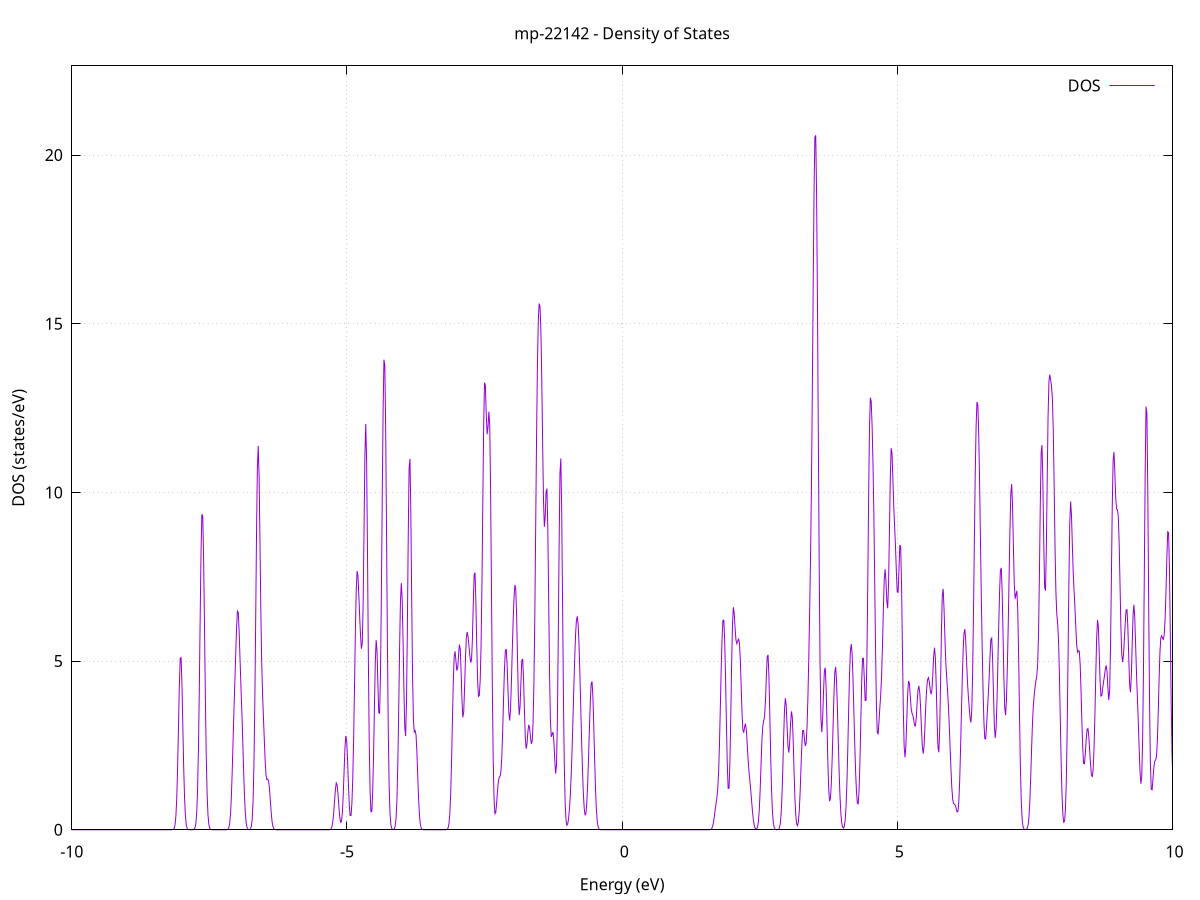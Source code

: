 set title 'mp-22142 - Density of States'
set xlabel 'Energy (eV)'
set ylabel 'DOS (states/eV)'
set grid
set xrange [-10:10]
set yrange [0:22.643]
set xzeroaxis lt -1
set terminal png size 800,600
set output 'mp-22142_dos_gnuplot.png'
plot '-' using 1:2 with lines title 'DOS'
-16.017200 0.000000
-16.001500 0.000000
-15.985700 0.000000
-15.970000 0.000000
-15.954200 0.000000
-15.938500 0.000000
-15.922700 0.000000
-15.907000 0.000000
-15.891200 0.000000
-15.875500 0.000000
-15.859700 0.000000
-15.843900 0.000000
-15.828200 0.000000
-15.812400 0.000000
-15.796700 0.000000
-15.780900 0.000000
-15.765200 0.000000
-15.749400 0.000000
-15.733700 0.000000
-15.717900 0.000000
-15.702200 0.000000
-15.686400 0.000000
-15.670700 0.000000
-15.654900 0.000000
-15.639100 0.000000
-15.623400 0.000000
-15.607600 0.000000
-15.591900 0.000000
-15.576100 0.000000
-15.560400 0.000000
-15.544600 0.000000
-15.528900 0.000000
-15.513100 0.000000
-15.497400 0.000000
-15.481600 0.000000
-15.465900 0.000000
-15.450100 0.000000
-15.434400 0.000000
-15.418600 0.000000
-15.402800 0.000000
-15.387100 0.000000
-15.371300 0.000000
-15.355600 0.000000
-15.339800 0.000000
-15.324100 0.000000
-15.308300 0.000000
-15.292600 0.000000
-15.276800 0.000000
-15.261100 0.000000
-15.245300 0.000000
-15.229600 0.000000
-15.213800 0.000000
-15.198000 0.000000
-15.182300 0.000000
-15.166500 0.000000
-15.150800 0.000000
-15.135000 0.000000
-15.119300 0.000000
-15.103500 0.000000
-15.087800 0.000000
-15.072000 0.000000
-15.056300 0.000000
-15.040500 0.000000
-15.024800 0.000000
-15.009000 0.000000
-14.993200 0.000000
-14.977500 0.000000
-14.961700 0.000000
-14.946000 0.000000
-14.930200 0.000000
-14.914500 0.000000
-14.898700 0.000000
-14.883000 0.000000
-14.867200 0.000000
-14.851500 0.000000
-14.835700 0.000000
-14.820000 0.000000
-14.804200 0.000000
-14.788400 0.000000
-14.772700 0.000000
-14.756900 0.000000
-14.741200 0.000000
-14.725400 0.000300
-14.709700 0.001600
-14.693900 0.007800
-14.678200 0.031800
-14.662400 0.108400
-14.646700 0.309100
-14.630900 0.742100
-14.615200 1.504800
-14.599400 2.587600
-14.583700 3.785100
-14.567900 4.722500
-14.552100 5.034300
-14.536400 4.589900
-14.520600 3.584400
-14.504900 2.423000
-14.489100 1.515500
-14.473400 1.158300
-14.457600 1.549800
-14.441900 2.814900
-14.426100 4.899300
-14.410400 7.382700
-14.394600 9.461300
-14.378900 10.287700
-14.363100 9.490100
-14.347300 7.426400
-14.331600 4.928200
-14.315800 2.771400
-14.300100 1.319300
-14.284300 0.530900
-14.268600 0.180300
-14.252800 0.051600
-14.237100 0.012400
-14.221300 0.002500
-14.205600 0.000400
-14.189800 0.000100
-14.174100 0.000000
-14.158300 0.000000
-14.142500 0.000000
-14.126800 0.000000
-14.111000 0.000000
-14.095300 0.000000
-14.079500 0.000000
-14.063800 0.000400
-14.048000 0.002300
-14.032300 0.012500
-14.016500 0.055600
-14.000800 0.204700
-13.985000 0.625400
-13.969300 1.588300
-13.953500 3.354400
-13.937700 5.895000
-13.922000 8.624200
-13.906200 10.506600
-13.890500 10.660700
-13.874700 9.009300
-13.859000 6.340400
-13.843200 3.714800
-13.827500 1.811200
-13.811700 0.734500
-13.796000 0.247600
-13.780200 0.069300
-13.764500 0.016100
-13.748700 0.003100
-13.733000 0.000500
-13.717200 0.000100
-13.701400 0.000000
-13.685700 0.000000
-13.669900 0.000000
-13.654200 0.000000
-13.638400 0.000000
-13.622700 0.000000
-13.606900 0.000000
-13.591200 0.000000
-13.575400 0.000000
-13.559700 0.000000
-13.543900 0.000000
-13.528200 0.000000
-13.512400 0.000000
-13.496600 0.000000
-13.480900 0.000000
-13.465100 0.000000
-13.449400 0.000300
-13.433600 0.001900
-13.417900 0.010800
-13.402100 0.050700
-13.386400 0.195900
-13.370600 0.622900
-13.354900 1.630500
-13.339100 3.513700
-13.323400 6.233600
-13.307600 9.105000
-13.291800 10.949200
-13.276100 10.840900
-13.260300 8.837300
-13.244600 5.931200
-13.228800 3.277400
-13.213100 1.490900
-13.197300 0.558300
-13.181600 0.172100
-13.165800 0.043700
-13.150100 0.009100
-13.134300 0.001700
-13.118600 0.001300
-13.102800 0.005900
-13.087000 0.026000
-13.071300 0.094900
-13.055500 0.288900
-13.039800 0.734100
-13.024000 1.557800
-13.008300 2.763900
-12.992500 4.102800
-12.976800 5.098500
-12.961000 5.305000
-12.945300 4.621600
-12.929500 3.369800
-12.913800 2.055200
-12.898000 1.047600
-12.882300 0.445800
-12.866500 0.158200
-12.850700 0.046800
-12.835000 0.011900
-12.819200 0.004900
-12.803500 0.014600
-12.787700 0.065100
-12.772000 0.246800
-12.756200 0.777300
-12.740500 2.045800
-12.724700 4.541200
-12.709000 8.617300
-12.693200 14.225300
-12.677500 20.813600
-12.661700 27.386300
-12.645900 32.577900
-12.630200 34.883600
-12.614400 33.294000
-12.598700 28.029400
-12.582900 20.627600
-12.567200 13.166300
-12.551400 7.233700
-12.535700 3.394600
-12.519900 1.350400
-12.504200 0.452200
-12.488400 0.126700
-12.472700 0.029600
-12.456900 0.005700
-12.441100 0.000900
-12.425400 0.000100
-12.409600 0.000000
-12.393900 0.000000
-12.378100 0.000000
-12.362400 0.000000
-12.346600 0.000000
-12.330900 0.000000
-12.315100 0.000000
-12.299400 0.000000
-12.283600 0.000000
-12.267900 0.000000
-12.252100 0.000000
-12.236400 0.000000
-12.220600 0.000000
-12.204800 0.000000
-12.189100 0.000000
-12.173300 0.000000
-12.157600 0.000000
-12.141800 0.000000
-12.126100 0.000000
-12.110300 0.000000
-12.094600 0.000000
-12.078800 0.000000
-12.063100 0.000000
-12.047300 0.000000
-12.031600 0.000000
-12.015800 0.000000
-12.000000 0.000000
-11.984300 0.000000
-11.968500 0.000000
-11.952800 0.000000
-11.937000 0.000000
-11.921300 0.000000
-11.905500 0.000000
-11.889800 0.000000
-11.874000 0.000000
-11.858300 0.000000
-11.842500 0.000000
-11.826800 0.000000
-11.811000 0.000000
-11.795200 0.000000
-11.779500 0.000000
-11.763700 0.000000
-11.748000 0.000000
-11.732200 0.000000
-11.716500 0.000000
-11.700700 0.000000
-11.685000 0.000000
-11.669200 0.000000
-11.653500 0.000000
-11.637700 0.000000
-11.622000 0.000000
-11.606200 0.000000
-11.590400 0.000000
-11.574700 0.000000
-11.558900 0.000000
-11.543200 0.000000
-11.527400 0.000000
-11.511700 0.000000
-11.495900 0.000000
-11.480200 0.000000
-11.464400 0.000000
-11.448700 0.000000
-11.432900 0.000000
-11.417200 0.000000
-11.401400 0.000000
-11.385700 0.000000
-11.369900 0.000000
-11.354100 0.000000
-11.338400 0.000000
-11.322600 0.000000
-11.306900 0.000000
-11.291100 0.000000
-11.275400 0.000000
-11.259600 0.000000
-11.243900 0.000000
-11.228100 0.000000
-11.212400 0.000000
-11.196600 0.000000
-11.180900 0.000000
-11.165100 0.000000
-11.149300 0.000000
-11.133600 0.000000
-11.117800 0.000000
-11.102100 0.000000
-11.086300 0.000000
-11.070600 0.000000
-11.054800 0.000000
-11.039100 0.000000
-11.023300 0.000000
-11.007600 0.000000
-10.991800 0.000000
-10.976100 0.000000
-10.960300 0.000000
-10.944500 0.000000
-10.928800 0.000000
-10.913000 0.000000
-10.897300 0.000000
-10.881500 0.000000
-10.865800 0.000000
-10.850000 0.000000
-10.834300 0.000000
-10.818500 0.000000
-10.802800 0.000000
-10.787000 0.000000
-10.771300 0.000000
-10.755500 0.000000
-10.739700 0.000000
-10.724000 0.000000
-10.708200 0.000000
-10.692500 0.000000
-10.676700 0.000000
-10.661000 0.000000
-10.645200 0.000000
-10.629500 0.000000
-10.613700 0.000000
-10.598000 0.000000
-10.582200 0.000000
-10.566500 0.000000
-10.550700 0.000000
-10.535000 0.000000
-10.519200 0.000000
-10.503400 0.000000
-10.487700 0.000000
-10.471900 0.000000
-10.456200 0.000000
-10.440400 0.000000
-10.424700 0.000000
-10.408900 0.000000
-10.393200 0.000000
-10.377400 0.000000
-10.361700 0.000000
-10.345900 0.000000
-10.330200 0.000000
-10.314400 0.000000
-10.298600 0.000000
-10.282900 0.000000
-10.267100 0.000000
-10.251400 0.000000
-10.235600 0.000000
-10.219900 0.000000
-10.204100 0.000000
-10.188400 0.000000
-10.172600 0.000000
-10.156900 0.000000
-10.141100 0.000000
-10.125400 0.000000
-10.109600 0.000000
-10.093800 0.000000
-10.078100 0.000000
-10.062300 0.000000
-10.046600 0.000000
-10.030800 0.000000
-10.015100 0.000000
-9.999300 0.000000
-9.983600 0.000000
-9.967800 0.000000
-9.952100 0.000000
-9.936300 0.000000
-9.920600 0.000000
-9.904800 0.000000
-9.889000 0.000000
-9.873300 0.000000
-9.857500 0.000000
-9.841800 0.000000
-9.826000 0.000000
-9.810300 0.000000
-9.794500 0.000000
-9.778800 0.000000
-9.763000 0.000000
-9.747300 0.000000
-9.731500 0.000000
-9.715800 0.000000
-9.700000 0.000000
-9.684300 0.000000
-9.668500 0.000000
-9.652700 0.000000
-9.637000 0.000000
-9.621200 0.000000
-9.605500 0.000000
-9.589700 0.000000
-9.574000 0.000000
-9.558200 0.000000
-9.542500 0.000000
-9.526700 0.000000
-9.511000 0.000000
-9.495200 0.000000
-9.479500 0.000000
-9.463700 0.000000
-9.447900 0.000000
-9.432200 0.000000
-9.416400 0.000000
-9.400700 0.000000
-9.384900 0.000000
-9.369200 0.000000
-9.353400 0.000000
-9.337700 0.000000
-9.321900 0.000000
-9.306200 0.000000
-9.290400 0.000000
-9.274700 0.000000
-9.258900 0.000000
-9.243100 0.000000
-9.227400 0.000000
-9.211600 0.000000
-9.195900 0.000000
-9.180100 0.000000
-9.164400 0.000000
-9.148600 0.000000
-9.132900 0.000000
-9.117100 0.000000
-9.101400 0.000000
-9.085600 0.000000
-9.069900 0.000000
-9.054100 0.000000
-9.038300 0.000000
-9.022600 0.000000
-9.006800 0.000000
-8.991100 0.000000
-8.975300 0.000000
-8.959600 0.000000
-8.943800 0.000000
-8.928100 0.000000
-8.912300 0.000000
-8.896600 0.000000
-8.880800 0.000000
-8.865100 0.000000
-8.849300 0.000000
-8.833600 0.000000
-8.817800 0.000000
-8.802000 0.000000
-8.786300 0.000000
-8.770500 0.000000
-8.754800 0.000000
-8.739000 0.000000
-8.723300 0.000000
-8.707500 0.000000
-8.691800 0.000000
-8.676000 0.000000
-8.660300 0.000000
-8.644500 0.000000
-8.628800 0.000000
-8.613000 0.000000
-8.597200 0.000000
-8.581500 0.000000
-8.565700 0.000000
-8.550000 0.000000
-8.534200 0.000000
-8.518500 0.000000
-8.502700 0.000000
-8.487000 0.000000
-8.471200 0.000000
-8.455500 0.000000
-8.439700 0.000000
-8.424000 0.000000
-8.408200 0.000000
-8.392400 0.000000
-8.376700 0.000000
-8.360900 0.000000
-8.345200 0.000000
-8.329400 0.000000
-8.313700 0.000000
-8.297900 0.000000
-8.282200 0.000000
-8.266400 0.000000
-8.250700 0.000000
-8.234900 0.000000
-8.219200 0.000000
-8.203400 0.000100
-8.187600 0.000400
-8.171900 0.002100
-8.156100 0.010300
-8.140400 0.041600
-8.124600 0.139700
-8.108900 0.392100
-8.093100 0.922900
-8.077400 1.826100
-8.061600 3.043300
-8.045900 4.279000
-8.030100 5.082500
-8.014400 5.103200
-7.998600 4.331800
-7.982900 3.106700
-7.967100 1.880400
-7.951300 0.958900
-7.935600 0.411200
-7.919800 0.147900
-7.904100 0.044500
-7.888300 0.011200
-7.872600 0.002300
-7.856800 0.000400
-7.841100 0.000100
-7.825300 0.000100
-7.809600 0.000600
-7.793800 0.003100
-7.778100 0.013900
-7.762300 0.053600
-7.746500 0.174800
-7.730800 0.484500
-7.715000 1.148500
-7.699300 2.337100
-7.683500 4.098900
-7.667800 6.217300
-7.652000 8.179400
-7.636300 9.352500
-7.620500 9.305000
-7.604800 8.056500
-7.589000 6.065000
-7.573300 3.962600
-7.557500 2.240900
-7.541700 1.093300
-7.526000 0.458300
-7.510200 0.164400
-7.494500 0.050200
-7.478700 0.013000
-7.463000 0.002800
-7.447200 0.000500
-7.431500 0.000100
-7.415700 0.000000
-7.400000 0.000000
-7.384200 0.000000
-7.368500 0.000000
-7.352700 0.000000
-7.336900 0.000000
-7.321200 0.000000
-7.305400 0.000000
-7.289700 0.000000
-7.273900 0.000000
-7.258200 0.000000
-7.242400 0.000000
-7.226700 0.000000
-7.210900 0.000100
-7.195200 0.000600
-7.179400 0.003200
-7.163700 0.014900
-7.147900 0.056600
-7.132200 0.176900
-7.116400 0.456500
-7.100600 0.975700
-7.084900 1.743300
-7.069100 2.651000
-7.053400 3.545600
-7.037600 4.373300
-7.021900 5.192400
-7.006100 5.977100
-6.990400 6.482700
-6.974600 6.437900
-6.958900 5.862300
-6.943100 5.062500
-6.927400 4.298200
-6.911600 3.569600
-6.895800 2.762800
-6.880100 1.888300
-6.864300 1.099100
-6.848600 0.534600
-6.832800 0.215400
-6.817100 0.071600
-6.801300 0.019800
-6.785600 0.005500
-6.769800 0.006700
-6.754100 0.026000
-6.738300 0.096700
-6.722600 0.305400
-6.706800 0.819100
-6.691000 1.870600
-6.675300 3.647900
-6.659500 6.090300
-6.643800 8.722200
-6.628000 10.733100
-6.612300 11.378800
-6.596500 10.472200
-6.580800 8.547800
-6.565000 6.499500
-6.549300 4.969700
-6.533500 4.022400
-6.517800 3.340400
-6.502000 2.667600
-6.486200 2.034100
-6.470500 1.617600
-6.454700 1.484600
-6.439000 1.497900
-6.423200 1.443200
-6.407500 1.209600
-6.391700 0.849300
-6.376000 0.493300
-6.360200 0.236100
-6.344500 0.093000
-6.328700 0.030100
-6.313000 0.008000
-6.297200 0.001800
-6.281500 0.000300
-6.265700 0.000000
-6.249900 0.000000
-6.234200 0.000000
-6.218400 0.000000
-6.202700 0.000000
-6.186900 0.000000
-6.171200 0.000000
-6.155400 0.000000
-6.139700 0.000000
-6.123900 0.000000
-6.108200 0.000000
-6.092400 0.000000
-6.076700 0.000000
-6.060900 0.000000
-6.045100 0.000000
-6.029400 0.000000
-6.013600 0.000000
-5.997900 0.000000
-5.982100 0.000000
-5.966400 0.000000
-5.950600 0.000000
-5.934900 0.000000
-5.919100 0.000000
-5.903400 0.000000
-5.887600 0.000000
-5.871900 0.000000
-5.856100 0.000000
-5.840300 0.000000
-5.824600 0.000000
-5.808800 0.000000
-5.793100 0.000000
-5.777300 0.000000
-5.761600 0.000000
-5.745800 0.000000
-5.730100 0.000000
-5.714300 0.000000
-5.698600 0.000000
-5.682800 0.000000
-5.667100 0.000000
-5.651300 0.000000
-5.635500 0.000000
-5.619800 0.000000
-5.604000 0.000000
-5.588300 0.000000
-5.572500 0.000000
-5.556800 0.000000
-5.541000 0.000000
-5.525300 0.000000
-5.509500 0.000000
-5.493800 0.000000
-5.478000 0.000000
-5.462300 0.000000
-5.446500 0.000000
-5.430800 0.000000
-5.415000 0.000000
-5.399200 0.000000
-5.383500 0.000000
-5.367700 0.000000
-5.352000 0.000000
-5.336200 0.000300
-5.320500 0.001700
-5.304700 0.007800
-5.289000 0.029400
-5.273200 0.091000
-5.257500 0.231900
-5.241700 0.486200
-5.226000 0.838300
-5.210200 1.189100
-5.194400 1.387500
-5.178700 1.331800
-5.162900 1.052100
-5.147200 0.686500
-5.131400 0.381500
-5.115700 0.222500
-5.099900 0.248900
-5.084200 0.499400
-5.068400 1.005900
-5.052700 1.712500
-5.036900 2.406000
-5.021200 2.781700
-5.005400 2.646000
-4.989600 2.071900
-4.973900 1.341400
-4.958100 0.740800
-4.942400 0.421900
-4.926600 0.423700
-4.910900 0.767200
-4.895100 1.501600
-4.879400 2.664300
-4.863600 4.184400
-4.847900 5.797000
-4.832100 7.078100
-4.816400 7.667200
-4.800600 7.531700
-4.784800 6.972100
-4.769100 6.326200
-4.753300 5.749200
-4.737600 5.366700
-4.721800 5.536100
-4.706100 6.706700
-4.690300 8.847300
-4.674600 11.065200
-4.658800 12.027200
-4.643100 10.962000
-4.627300 8.274000
-4.611600 5.151400
-4.595800 2.648600
-4.580100 1.153600
-4.564300 0.532300
-4.548500 0.546400
-4.532800 1.098800
-4.517000 2.177000
-4.501300 3.619200
-4.485500 4.963800
-4.469800 5.621300
-4.454000 5.308000
-4.438300 4.339400
-4.422500 3.473000
-4.406800 3.451100
-4.391000 4.635200
-4.375300 6.908300
-4.359500 9.752700
-4.343700 12.382600
-4.328000 13.933700
-4.312200 13.769100
-4.296500 11.826000
-4.280700 8.731400
-4.265000 5.486000
-4.249200 2.908800
-4.233500 1.293100
-4.217700 0.479600
-4.202000 0.147900
-4.186200 0.038000
-4.170500 0.009100
-4.154700 0.007700
-4.138900 0.029400
-4.123200 0.111500
-4.107400 0.351000
-4.091700 0.913000
-4.075900 1.968300
-4.060200 3.531600
-4.044400 5.307300
-4.028700 6.739600
-4.012900 7.312900
-3.997200 6.865300
-3.981400 5.652100
-3.965700 4.183600
-3.949900 3.043300
-3.934100 2.776900
-3.918400 3.761600
-3.902600 5.960000
-3.886900 8.681300
-3.871100 10.711400
-3.855400 10.993400
-3.839600 9.399600
-3.823900 6.835500
-3.808100 4.538800
-3.792400 3.246600
-3.776600 2.899700
-3.760900 2.937800
-3.745100 2.807100
-3.729400 2.301700
-3.713600 1.570800
-3.697800 0.884500
-3.682100 0.410000
-3.666300 0.156400
-3.650600 0.049100
-3.634800 0.012700
-3.619100 0.002700
-3.603300 0.000500
-3.587600 0.000100
-3.571800 0.000000
-3.556100 0.000000
-3.540300 0.000000
-3.524600 0.000000
-3.508800 0.000000
-3.493000 0.000000
-3.477300 0.000000
-3.461500 0.000000
-3.445800 0.000000
-3.430000 0.000000
-3.414300 0.000000
-3.398500 0.000000
-3.382800 0.000000
-3.367000 0.000000
-3.351300 0.000000
-3.335500 0.000000
-3.319800 0.000000
-3.304000 0.000000
-3.288200 0.000000
-3.272500 0.000000
-3.256700 0.000000
-3.241000 0.000000
-3.225200 0.000100
-3.209500 0.000500
-3.193700 0.003100
-3.178000 0.014400
-3.162200 0.056200
-3.146500 0.181100
-3.130700 0.485800
-3.115000 1.088300
-3.099200 2.047000
-3.083500 3.253800
-3.067700 4.406300
-3.051900 5.143700
-3.036200 5.289100
-3.020400 5.009300
-3.004700 4.722900
-2.988900 4.779400
-2.973200 5.161400
-2.957400 5.489900
-2.941700 5.355200
-2.925900 4.686200
-2.910200 3.837600
-2.894400 3.332600
-2.878700 3.487600
-2.862900 4.205800
-2.847100 5.076700
-2.831400 5.682100
-2.815600 5.861500
-2.799900 5.727800
-2.784100 5.466200
-2.768400 5.178000
-2.752600 4.957600
-2.736900 5.033200
-2.721100 5.641000
-2.705400 6.670100
-2.689600 7.544100
-2.673900 7.624800
-2.658100 6.779600
-2.642300 5.496400
-2.626600 4.440100
-2.610800 3.951700
-2.595100 3.982800
-2.579300 4.435000
-2.563600 5.446000
-2.547800 7.238800
-2.532100 9.662000
-2.516300 11.973800
-2.500600 13.254000
-2.484800 13.163300
-2.469100 12.303600
-2.453300 11.723200
-2.437500 11.936600
-2.421800 12.392900
-2.406000 11.978700
-2.390300 10.088200
-2.374500 7.162400
-2.358800 4.230600
-2.343000 2.083000
-2.327300 0.904600
-2.311500 0.477600
-2.295800 0.515800
-2.280000 0.803800
-2.264300 1.166100
-2.248500 1.443600
-2.232800 1.558900
-2.217000 1.592300
-2.201200 1.746600
-2.185500 2.200800
-2.169700 2.975800
-2.154000 3.916700
-2.138200 4.773800
-2.122500 5.305400
-2.106700 5.356200
-2.091000 4.919100
-2.075200 4.180900
-2.059500 3.497300
-2.043700 3.239300
-2.028000 3.575200
-2.012200 4.372400
-1.996400 5.326500
-1.980700 6.193400
-1.964900 6.869100
-1.949200 7.253800
-1.933400 7.140500
-1.917700 6.373200
-1.901900 5.130500
-1.886200 3.952700
-1.870400 3.401200
-1.854700 3.654500
-1.838900 4.389200
-1.823200 5.015600
-1.807400 5.067800
-1.791600 4.472700
-1.775900 3.541500
-1.760100 2.739400
-1.744400 2.401200
-1.728600 2.547400
-1.712900 2.901000
-1.697100 3.110800
-1.681400 3.020000
-1.665600 2.748800
-1.649900 2.546300
-1.634100 2.627600
-1.618400 3.173300
-1.602600 4.380700
-1.586800 6.364200
-1.571100 8.946800
-1.555300 11.611700
-1.539600 13.760800
-1.523800 15.072400
-1.508100 15.599000
-1.492300 15.509800
-1.476600 14.806600
-1.460800 13.404500
-1.445100 11.509000
-1.429300 9.784600
-1.413600 8.980800
-1.397800 9.281500
-1.382100 10.016600
-1.366300 10.111300
-1.350500 8.940800
-1.334800 6.810100
-1.319000 4.639600
-1.303300 3.226400
-1.287500 2.753000
-1.271800 2.831100
-1.256000 2.895700
-1.240300 2.615500
-1.224500 2.072400
-1.208800 1.668900
-1.193000 1.910500
-1.177300 3.190100
-1.161500 5.538300
-1.145700 8.372300
-1.130000 10.554800
-1.114200 11.005100
-1.098500 9.477500
-1.082700 6.741100
-1.067000 3.960900
-1.051200 1.923900
-1.035500 0.777100
-1.019700 0.277200
-1.004000 0.134400
-0.988200 0.176600
-0.972500 0.344700
-0.956700 0.633800
-0.940900 1.056800
-0.925200 1.635700
-0.909400 2.386100
-0.893700 3.277300
-0.877900 4.214300
-0.862200 5.078800
-0.846400 5.773100
-0.830700 6.214600
-0.814900 6.326900
-0.799200 6.073400
-0.783400 5.482900
-0.767700 4.633900
-0.751900 3.638600
-0.736100 2.633900
-0.720400 1.749400
-0.704600 1.069100
-0.688900 0.626000
-0.673100 0.429700
-0.657400 0.490000
-0.641600 0.815400
-0.625900 1.390900
-0.610100 2.158500
-0.594400 3.012700
-0.578600 3.800400
-0.562900 4.324600
-0.547100 4.396100
-0.531400 3.942000
-0.515600 3.083500
-0.499800 2.085600
-0.484100 1.211000
-0.468300 0.599800
-0.452600 0.251800
-0.436800 0.089100
-0.421100 0.026400
-0.405300 0.006500
-0.389600 0.001300
-0.373800 0.000200
-0.358100 0.000000
-0.342300 0.000000
-0.326600 0.000000
-0.310800 0.000000
-0.295000 0.000000
-0.279300 0.000000
-0.263500 0.000000
-0.247800 0.000000
-0.232000 0.000000
-0.216300 0.000000
-0.200500 0.000000
-0.184800 0.000000
-0.169000 0.000000
-0.153300 0.000000
-0.137500 0.000000
-0.121800 0.000000
-0.106000 0.000000
-0.090200 0.000000
-0.074500 0.000000
-0.058700 0.000000
-0.043000 0.000000
-0.027200 0.000000
-0.011500 0.000000
0.004300 0.000000
0.020000 0.000000
0.035800 0.000000
0.051500 0.000000
0.067300 0.000000
0.083000 0.000000
0.098800 0.000000
0.114600 0.000000
0.130300 0.000000
0.146100 0.000000
0.161800 0.000000
0.177600 0.000000
0.193300 0.000000
0.209100 0.000000
0.224800 0.000000
0.240600 0.000000
0.256300 0.000000
0.272100 0.000000
0.287800 0.000000
0.303600 0.000000
0.319300 0.000000
0.335100 0.000000
0.350900 0.000000
0.366600 0.000000
0.382400 0.000000
0.398100 0.000000
0.413900 0.000000
0.429600 0.000000
0.445400 0.000000
0.461100 0.000000
0.476900 0.000000
0.492600 0.000000
0.508400 0.000000
0.524100 0.000000
0.539900 0.000000
0.555700 0.000000
0.571400 0.000000
0.587200 0.000000
0.602900 0.000000
0.618700 0.000000
0.634400 0.000000
0.650200 0.000000
0.665900 0.000000
0.681700 0.000000
0.697400 0.000000
0.713200 0.000000
0.728900 0.000000
0.744700 0.000000
0.760500 0.000000
0.776200 0.000000
0.792000 0.000000
0.807700 0.000000
0.823500 0.000000
0.839200 0.000000
0.855000 0.000000
0.870700 0.000000
0.886500 0.000000
0.902200 0.000000
0.918000 0.000000
0.933700 0.000000
0.949500 0.000000
0.965300 0.000000
0.981000 0.000000
0.996800 0.000000
1.012500 0.000000
1.028300 0.000000
1.044000 0.000000
1.059800 0.000000
1.075500 0.000000
1.091300 0.000000
1.107000 0.000000
1.122800 0.000000
1.138500 0.000000
1.154300 0.000000
1.170000 0.000000
1.185800 0.000000
1.201600 0.000000
1.217300 0.000000
1.233100 0.000000
1.248800 0.000000
1.264600 0.000000
1.280300 0.000000
1.296100 0.000000
1.311800 0.000000
1.327600 0.000000
1.343300 0.000000
1.359100 0.000000
1.374800 0.000000
1.390600 0.000000
1.406400 0.000000
1.422100 0.000000
1.437900 0.000000
1.453600 0.000000
1.469400 0.000000
1.485100 0.000000
1.500900 0.000000
1.516600 0.000000
1.532400 0.000000
1.548100 0.000000
1.563900 0.000100
1.579600 0.000600
1.595400 0.002800
1.611200 0.011000
1.626900 0.035700
1.642700 0.095300
1.658400 0.209800
1.674200 0.382700
1.689900 0.585200
1.705700 0.774600
1.721400 0.952900
1.737200 1.216700
1.752900 1.721900
1.768700 2.561200
1.784400 3.658100
1.800200 4.786500
1.816000 5.697400
1.831700 6.212200
1.847500 6.210100
1.863200 5.617700
1.879000 4.498600
1.894700 3.132300
1.910500 1.925800
1.926200 1.227700
1.942000 1.232700
1.957700 1.984300
1.973500 3.338500
1.989200 4.896400
2.005000 6.106700
2.020700 6.595400
2.036500 6.422800
2.052300 5.975400
2.068000 5.624900
2.083800 5.516600
2.099500 5.589000
2.115300 5.665900
2.131000 5.534000
2.146800 5.050900
2.162500 4.269500
2.178300 3.461200
2.194000 2.954400
2.209800 2.880100
2.225500 3.055700
2.241300 3.144700
2.257100 2.947200
2.272800 2.529000
2.288600 2.087000
2.304300 1.740000
2.320100 1.464800
2.335800 1.184600
2.351600 0.870200
2.367300 0.558900
2.383100 0.306900
2.398800 0.142400
2.414600 0.056300
2.430300 0.024100
2.446100 0.031600
2.461900 0.094700
2.477600 0.269100
2.493400 0.635600
2.509100 1.238000
2.524900 1.994300
2.540600 2.682200
2.556400 3.087500
2.572100 3.222400
2.587900 3.363600
2.603600 3.798800
2.619400 4.508000
2.635100 5.117000
2.650900 5.187800
2.666700 4.560300
2.682400 3.443000
2.698200 2.226200
2.713900 1.230100
2.729700 0.578900
2.745400 0.231000
2.761200 0.077700
2.776900 0.022000
2.792700 0.005200
2.808400 0.001500
2.824200 0.002800
2.839900 0.012600
2.855700 0.049500
2.871400 0.160400
2.887200 0.430300
2.903000 0.957300
2.918700 1.771800
2.934500 2.738900
2.950200 3.554700
2.966000 3.901500
2.981700 3.669800
2.997500 3.060300
3.013200 2.477300
3.029000 2.288100
3.044700 2.593900
3.060500 3.149200
3.076200 3.509300
3.092000 3.340300
3.107800 2.650700
3.123500 1.740400
3.139300 0.943900
3.155000 0.426000
3.170800 0.175600
3.186500 0.121100
3.202300 0.232800
3.218000 0.545600
3.233800 1.099600
3.249500 1.835100
3.265300 2.539300
3.281000 2.945600
3.296800 2.943300
3.312600 2.688200
3.328300 2.484700
3.344100 2.576900
3.359800 3.061700
3.375600 3.929900
3.391300 5.103600
3.407100 6.477500
3.422800 8.054000
3.438600 10.050100
3.454300 12.702200
3.470100 15.844700
3.485800 18.756800
3.501600 20.531400
3.517400 20.584100
3.533100 18.840700
3.548900 15.651900
3.564600 11.697500
3.580400 7.857900
3.596100 4.926000
3.611900 3.297500
3.627600 2.892200
3.643400 3.321700
3.659100 4.092600
3.674900 4.716100
3.690600 4.800800
3.706400 4.207000
3.722100 3.137300
3.737900 2.009800
3.753700 1.194000
3.769400 0.845100
3.785200 0.936000
3.800900 1.383200
3.816700 2.118200
3.832400 3.052500
3.848200 3.997200
3.863900 4.668700
3.879700 4.827800
3.895400 4.427600
3.911200 3.621300
3.926900 2.648500
3.942700 1.723400
3.958500 0.985500
3.974200 0.487700
3.990000 0.206900
4.005700 0.079700
4.021500 0.049900
4.037200 0.104300
4.053000 0.288800
4.068700 0.696200
4.084500 1.410500
4.100200 2.420800
4.116000 3.570900
4.131700 4.609400
4.147500 5.301700
4.163300 5.507200
4.179000 5.198700
4.194800 4.468200
4.210500 3.510400
4.226300 2.546300
4.242000 1.730900
4.257800 1.132100
4.273500 0.789000
4.289300 0.770200
4.305000 1.169000
4.320800 2.023200
4.336500 3.203300
4.352300 4.368300
4.368100 5.085000
4.383800 5.085200
4.399600 4.491200
4.415300 3.836400
4.431100 3.832600
4.446800 4.980000
4.462600 7.211000
4.478300 9.826100
4.494100 11.881500
4.509800 12.807600
4.525600 12.699400
4.541300 11.991600
4.557100 10.922800
4.572800 9.417000
4.588600 7.446100
4.604400 5.348100
4.620100 3.695000
4.635900 2.877500
4.651600 2.844700
4.667400 3.217000
4.683100 3.634900
4.698900 4.028400
4.714600 4.580000
4.730400 5.445600
4.746100 6.513000
4.761900 7.404500
4.777600 7.722000
4.793400 7.377600
4.809200 6.763300
4.824900 6.564100
4.840700 7.279400
4.856400 8.802000
4.872200 10.418700
4.887900 11.309300
4.903700 11.171800
4.919400 10.394900
4.935200 9.591400
4.950900 8.999300
4.966700 8.412200
4.982400 7.667800
4.998200 7.047200
5.014000 7.038500
5.029700 7.709100
5.045500 8.440900
5.061200 8.393200
5.077000 7.228900
5.092700 5.367600
5.108500 3.586900
5.124200 2.462400
5.140000 2.147900
5.155700 2.498300
5.171500 3.230700
5.187200 3.984500
5.203000 4.407900
5.218800 4.349300
5.234500 3.976100
5.250300 3.619300
5.266000 3.457900
5.281800 3.395500
5.297500 3.265900
5.313300 3.092900
5.329000 3.077400
5.344800 3.345200
5.360500 3.785700
5.376300 4.153700
5.392000 4.265700
5.407800 4.068600
5.423500 3.600200
5.439300 2.984000
5.455100 2.449800
5.470800 2.255400
5.486600 2.514000
5.502300 3.095000
5.518100 3.725800
5.533800 4.196100
5.549600 4.449300
5.565300 4.506500
5.581100 4.390800
5.596800 4.169900
5.612600 4.016500
5.628300 4.136300
5.644100 4.582600
5.659900 5.134200
5.675600 5.399000
5.691400 5.093100
5.707100 4.254900
5.722900 3.220600
5.738600 2.440600
5.754400 2.298700
5.770100 2.977800
5.785900 4.339900
5.801600 5.887200
5.817400 6.958100
5.833100 7.137000
5.848900 6.545100
5.864700 5.687000
5.880400 4.992900
5.896200 4.538100
5.911900 4.157100
5.927700 3.696300
5.943400 3.115000
5.959200 2.449700
5.974900 1.784100
5.990700 1.235500
6.006400 0.898200
6.022200 0.772800
6.037900 0.759100
6.053700 0.732500
6.069400 0.638200
6.085200 0.530100
6.101000 0.539600
6.116700 0.809700
6.132500 1.423200
6.148200 2.343600
6.164000 3.415500
6.179700 4.447000
6.195500 5.290800
6.211200 5.830200
6.227000 5.948100
6.242700 5.614200
6.258500 5.000800
6.274200 4.398300
6.290000 3.965100
6.305800 3.634500
6.321500 3.322700
6.337300 3.179000
6.353000 3.551500
6.368800 4.691500
6.384500 6.513000
6.400300 8.627900
6.416000 10.570800
6.431800 11.986700
6.447500 12.680200
6.463300 12.585900
6.479000 11.744000
6.494800 10.316300
6.510600 8.590500
6.526300 6.881700
6.542100 5.380400
6.557800 4.137100
6.573600 3.202900
6.589300 2.700100
6.605100 2.693900
6.620800 3.052100
6.636600 3.525900
6.652300 3.985500
6.668100 4.499200
6.683800 5.117800
6.699600 5.636800
6.715400 5.682200
6.731100 5.072600
6.746900 4.048100
6.762600 3.120400
6.778400 2.719900
6.794100 2.975800
6.809900 3.753900
6.825600 4.822400
6.841400 5.969800
6.857100 7.002900
6.872900 7.687800
6.888600 7.763500
6.904400 7.097200
6.920100 5.863000
6.935900 4.528900
6.951700 3.611900
6.967400 3.398800
6.983200 3.858600
6.998900 4.788100
7.014700 6.016600
7.030400 7.442600
7.046200 8.882300
7.061900 9.959100
7.077700 10.248300
7.093400 9.607300
7.109200 8.393200
7.124900 7.297700
7.140700 6.848700
7.156500 6.980100
7.172200 7.084400
7.188000 6.534700
7.203700 5.198200
7.219500 3.481700
7.235200 1.942800
7.251000 0.898600
7.266700 0.343600
7.282500 0.108400
7.298200 0.028300
7.314000 0.006500
7.329700 0.003600
7.345500 0.012000
7.361300 0.046300
7.377000 0.149200
7.392800 0.396200
7.408500 0.868700
7.424300 1.581300
7.440000 2.414700
7.455800 3.159500
7.471500 3.676000
7.487300 3.997200
7.503000 4.233000
7.518800 4.417300
7.534500 4.567800
7.550300 4.902700
7.566100 5.828900
7.581800 7.541100
7.597600 9.622400
7.613300 11.165700
7.629100 11.402900
7.644800 10.282400
7.660600 8.524400
7.676300 7.188400
7.692100 7.087300
7.707800 8.356500
7.723600 10.396300
7.739300 12.263500
7.755100 13.294800
7.770800 13.491500
7.786600 13.323800
7.802400 13.136200
7.818100 12.769600
7.833900 11.816500
7.849600 10.202700
7.865400 8.407400
7.881100 7.066300
7.896900 6.412400
7.912600 6.121300
7.928400 5.650600
7.944100 4.699300
7.959900 3.387300
7.975600 2.077500
7.991400 1.075900
8.007200 0.478100
8.022900 0.224600
8.038700 0.249500
8.054400 0.594800
8.070200 1.426600
8.085900 2.920100
8.101700 5.032800
8.117400 7.325800
8.133200 9.077000
8.148900 9.730200
8.164700 9.319900
8.180400 8.418100
8.196200 7.615500
8.212000 7.069500
8.227700 6.574700
8.243500 5.991300
8.259200 5.476400
8.275000 5.262600
8.290700 5.311300
8.306500 5.294500
8.322200 4.907200
8.338000 4.128400
8.353700 3.192600
8.369500 2.399300
8.385200 1.965600
8.401000 1.957800
8.416800 2.274000
8.432500 2.692000
8.448300 2.979700
8.464000 3.001100
8.479800 2.755600
8.495500 2.349500
8.511300 1.932200
8.527000 1.637400
8.542800 1.566300
8.558500 1.802000
8.574300 2.407600
8.590000 3.380300
8.605800 4.575300
8.621500 5.661700
8.637300 6.219300
8.653100 6.012300
8.668800 5.230800
8.684600 4.398200
8.700300 3.963400
8.716100 3.980200
8.731800 4.194000
8.747600 4.387500
8.763300 4.558900
8.779100 4.759200
8.794800 4.872200
8.810600 4.687700
8.826300 4.214600
8.842100 3.842200
8.857900 4.126700
8.873600 5.385500
8.889400 7.418600
8.905100 9.541600
8.920900 10.942100
8.936600 11.200600
8.952400 10.595700
8.968100 9.853600
8.983900 9.509100
8.999600 9.485400
9.015400 9.278500
9.031100 8.500600
9.046900 7.245500
9.062700 5.986800
9.078400 5.181100
9.094200 4.969200
9.109900 5.199700
9.125700 5.646900
9.141400 6.141500
9.157200 6.511300
9.172900 6.523100
9.188700 6.019800
9.204400 5.142800
9.220200 4.337500
9.235900 4.076900
9.251700 4.539300
9.267500 5.481000
9.283200 6.361100
9.299000 6.669000
9.314700 6.267900
9.330500 5.452300
9.346200 4.621000
9.362000 3.917500
9.377700 3.227900
9.393500 2.465200
9.409200 1.754800
9.425000 1.363700
9.440700 1.566100
9.456500 2.608500
9.472200 4.665300
9.488000 7.595700
9.503800 10.640500
9.519500 12.546400
9.535300 12.324600
9.551000 10.038400
9.566800 6.779600
9.582500 3.847700
9.598300 1.976600
9.614000 1.203200
9.629800 1.185700
9.645500 1.514500
9.661300 1.857100
9.677000 2.032800
9.692800 2.067700
9.708600 2.173800
9.724300 2.600500
9.740100 3.421200
9.755800 4.425800
9.771600 5.255400
9.787300 5.682500
9.803100 5.752800
9.818800 5.673900
9.834600 5.641600
9.850300 5.796800
9.866100 6.256500
9.881800 7.067100
9.897600 8.070900
9.913400 8.833900
9.929100 8.807200
9.944900 7.706500
9.960600 5.792600
9.976400 3.738600
9.992100 2.193400
10.007900 1.458200
10.023600 1.480700
10.039400 2.012600
10.055100 2.725100
10.070900 3.280400
10.086600 3.445900
10.102400 3.213300
10.118200 2.775300
10.133900 2.341800
10.149700 1.991400
10.165400 1.725200
10.181200 1.638600
10.196900 1.993800
10.212700 3.095400
10.228400 5.040600
10.244200 7.496200
10.259900 9.692000
10.275700 10.771800
10.291400 10.358300
10.307200 8.857900
10.322900 7.162100
10.338700 6.021300
10.354500 5.704900
10.370200 6.129200
10.386000 7.099600
10.401700 8.369100
10.417500 9.608900
10.433200 10.470000
10.449000 10.734500
10.464700 10.418600
10.480500 9.702800
10.496200 8.721200
10.512000 7.452000
10.527700 5.881500
10.543500 4.248300
10.559300 3.046700
10.575000 2.785400
10.590800 3.736000
10.606500 5.801600
10.622300 8.491300
10.638000 11.016500
10.653800 12.542400
10.669500 12.529800
10.685300 10.985200
10.701000 8.449800
10.716800 5.716900
10.732500 3.472600
10.748300 2.097400
10.764100 1.681700
10.779800 2.121800
10.795600 3.166300
10.811300 4.442500
10.827100 5.566700
10.842800 6.314800
10.858600 6.701700
10.874300 6.871800
10.890100 6.893400
10.905800 6.660500
10.921600 6.010700
10.937300 4.943500
10.953100 3.703000
10.968900 2.630900
10.984600 1.948900
11.000400 1.675000
11.016100 1.696700
11.031900 1.891900
11.047600 2.232500
11.063400 2.838300
11.079100 3.893400
11.094900 5.400100
11.110600 7.003900
11.126400 8.187600
11.142100 8.716500
11.157900 8.810400
11.173600 8.814500
11.189400 8.815900
11.205200 8.688300
11.220900 8.413700
11.236700 8.191100
11.252400 8.209800
11.268200 8.408400
11.283900 8.516100
11.299700 8.312600
11.315400 7.784700
11.331200 7.016500
11.346900 6.024900
11.362700 4.817000
11.378400 3.574700
11.394200 2.657000
11.410000 2.370900
11.425700 2.782200
11.441500 3.794700
11.457200 5.415900
11.473000 7.844200
11.488700 11.110800
11.504500 14.566200
11.520200 16.930200
11.536000 17.130100
11.551700 15.163400
11.567500 12.092100
11.583200 9.238200
11.599000 7.400500
11.614800 6.641200
11.630500 6.540800
11.646300 6.571200
11.662000 6.377300
11.677800 5.912500
11.693500 5.415200
11.709300 5.203800
11.725000 5.378500
11.740800 5.670100
11.756500 5.620700
11.772300 4.955600
11.788000 3.792100
11.803800 2.522100
11.819600 1.553100
11.835300 1.165100
11.851100 1.528400
11.866800 2.733500
11.882600 4.721100
11.898300 7.197800
11.914100 9.707800
11.929800 11.844300
11.945600 13.376300
11.961300 14.167900
11.977100 14.056300
11.992800 12.922000
12.008600 10.932400
12.024300 8.657900
12.040100 6.803900
12.055900 5.715000
12.071600 5.143400
12.087400 4.548200
12.103100 3.612400
12.118900 2.457800
12.134600 1.434700
12.150400 0.817000
12.166100 0.701400
12.181900 1.080400
12.197600 1.906500
12.213400 3.082600
12.229100 4.442000
12.244900 5.749700
12.260700 6.699100
12.276400 6.957200
12.292200 6.354700
12.307900 5.106600
12.323700 3.781800
12.339400 2.962100
12.355200 2.888100
12.370900 3.384400
12.386700 4.066800
12.402400 4.625900
12.418200 4.981700
12.433900 5.248200
12.449700 5.604000
12.465500 6.173400
12.481200 6.929400
12.497000 7.650700
12.512700 8.024400
12.528500 7.875200
12.544200 7.310300
12.560000 6.650600
12.575700 6.260200
12.591500 6.441500
12.607200 7.351300
12.623000 8.805000
12.638700 10.134500
12.654500 10.488800
12.670300 9.533000
12.686000 7.850100
12.701800 6.518300
12.717500 6.238600
12.733300 6.862900
12.749000 7.680000
12.764800 8.052800
12.780500 7.786000
12.796300 7.045100
12.812000 6.129900
12.827800 5.370300
12.843500 5.081400
12.859300 5.454900
12.875000 6.487500
12.890800 8.069900
12.906600 10.078500
12.922300 12.225100
12.938100 13.843200
12.953800 14.118300
12.969600 12.782100
12.985300 10.519500
13.001100 8.490200
13.016800 7.391700
13.032600 7.020500
13.048300 6.684400
13.064100 5.914600
13.079800 4.780600
13.095600 3.697100
13.111400 3.089800
13.127100 3.202100
13.142900 4.032300
13.158600 5.340200
13.174400 6.742000
13.190100 7.878300
13.205900 8.548700
13.221600 8.733400
13.237400 8.540100
13.253100 8.153500
13.268900 7.769100
13.284600 7.469000
13.300400 7.126700
13.316200 6.506700
13.331900 5.532800
13.347700 4.451400
13.363400 3.680700
13.379200 3.484700
13.394900 3.801700
13.410700 4.376100
13.426400 5.013300
13.442200 5.669000
13.457900 6.318700
13.473700 6.834500
13.489400 7.070800
13.505200 7.067800
13.521000 7.078700
13.536700 7.322300
13.552500 7.754000
13.568200 8.172500
13.584000 8.520500
13.599700 8.957000
13.615500 9.606700
13.631200 10.327500
13.647000 10.767200
13.662700 10.608400
13.678500 9.760300
13.694200 8.409400
13.710000 6.955200
13.725700 5.835500
13.741500 5.297600
13.757300 5.266700
13.773000 5.416900
13.788800 5.373100
13.804500 4.898600
13.820300 3.985300
13.836000 2.833700
13.851800 1.731900
13.867500 0.898000
13.883300 0.391000
13.899000 0.142000
13.914800 0.042900
13.930500 0.011200
13.946300 0.004700
13.962100 0.010400
13.977800 0.033100
13.993600 0.089300
14.009300 0.198600
14.025100 0.363200
14.040800 0.546300
14.056600 0.676000
14.072300 0.688100
14.088100 0.576200
14.103800 0.396900
14.119600 0.224900
14.135300 0.104800
14.151100 0.040200
14.166900 0.012700
14.182600 0.003300
14.198400 0.000700
14.214100 0.000100
14.229900 0.000000
14.245600 0.000000
14.261400 0.000000
14.277100 0.000000
14.292900 0.000000
14.308600 0.000000
14.324400 0.000000
14.340100 0.000000
14.355900 0.000000
14.371700 0.000000
14.387400 0.000000
14.403200 0.000000
14.418900 0.000000
14.434700 0.000000
14.450400 0.000000
14.466200 0.000000
14.481900 0.000000
14.497700 0.000000
14.513400 0.000000
14.529200 0.000000
14.544900 0.000000
14.560700 0.000000
14.576400 0.000000
14.592200 0.000000
14.608000 0.000000
14.623700 0.000000
14.639500 0.000000
14.655200 0.000000
14.671000 0.000000
14.686700 0.000000
14.702500 0.000000
14.718200 0.000000
14.734000 0.000000
14.749700 0.000000
14.765500 0.000000
14.781200 0.000000
14.797000 0.000000
14.812800 0.000000
14.828500 0.000000
14.844300 0.000000
14.860000 0.000000
14.875800 0.000000
14.891500 0.000000
14.907300 0.000000
14.923000 0.000000
14.938800 0.000000
14.954500 0.000000
14.970300 0.000000
14.986000 0.000000
15.001800 0.000000
15.017600 0.000000
15.033300 0.000000
15.049100 0.000000
15.064800 0.000000
15.080600 0.000000
15.096300 0.000000
15.112100 0.000000
15.127800 0.000000
15.143600 0.000000
15.159300 0.000000
15.175100 0.000000
15.190800 0.000000
15.206600 0.000000
15.222300 0.000000
15.238100 0.000000
15.253900 0.000000
15.269600 0.000000
15.285400 0.000000
15.301100 0.000000
15.316900 0.000000
15.332600 0.000000
15.348400 0.000000
15.364100 0.000000
15.379900 0.000000
15.395600 0.000000
15.411400 0.000000
15.427100 0.000000
15.442900 0.000000
15.458700 0.000000
15.474400 0.000000
15.490200 0.000000
e
